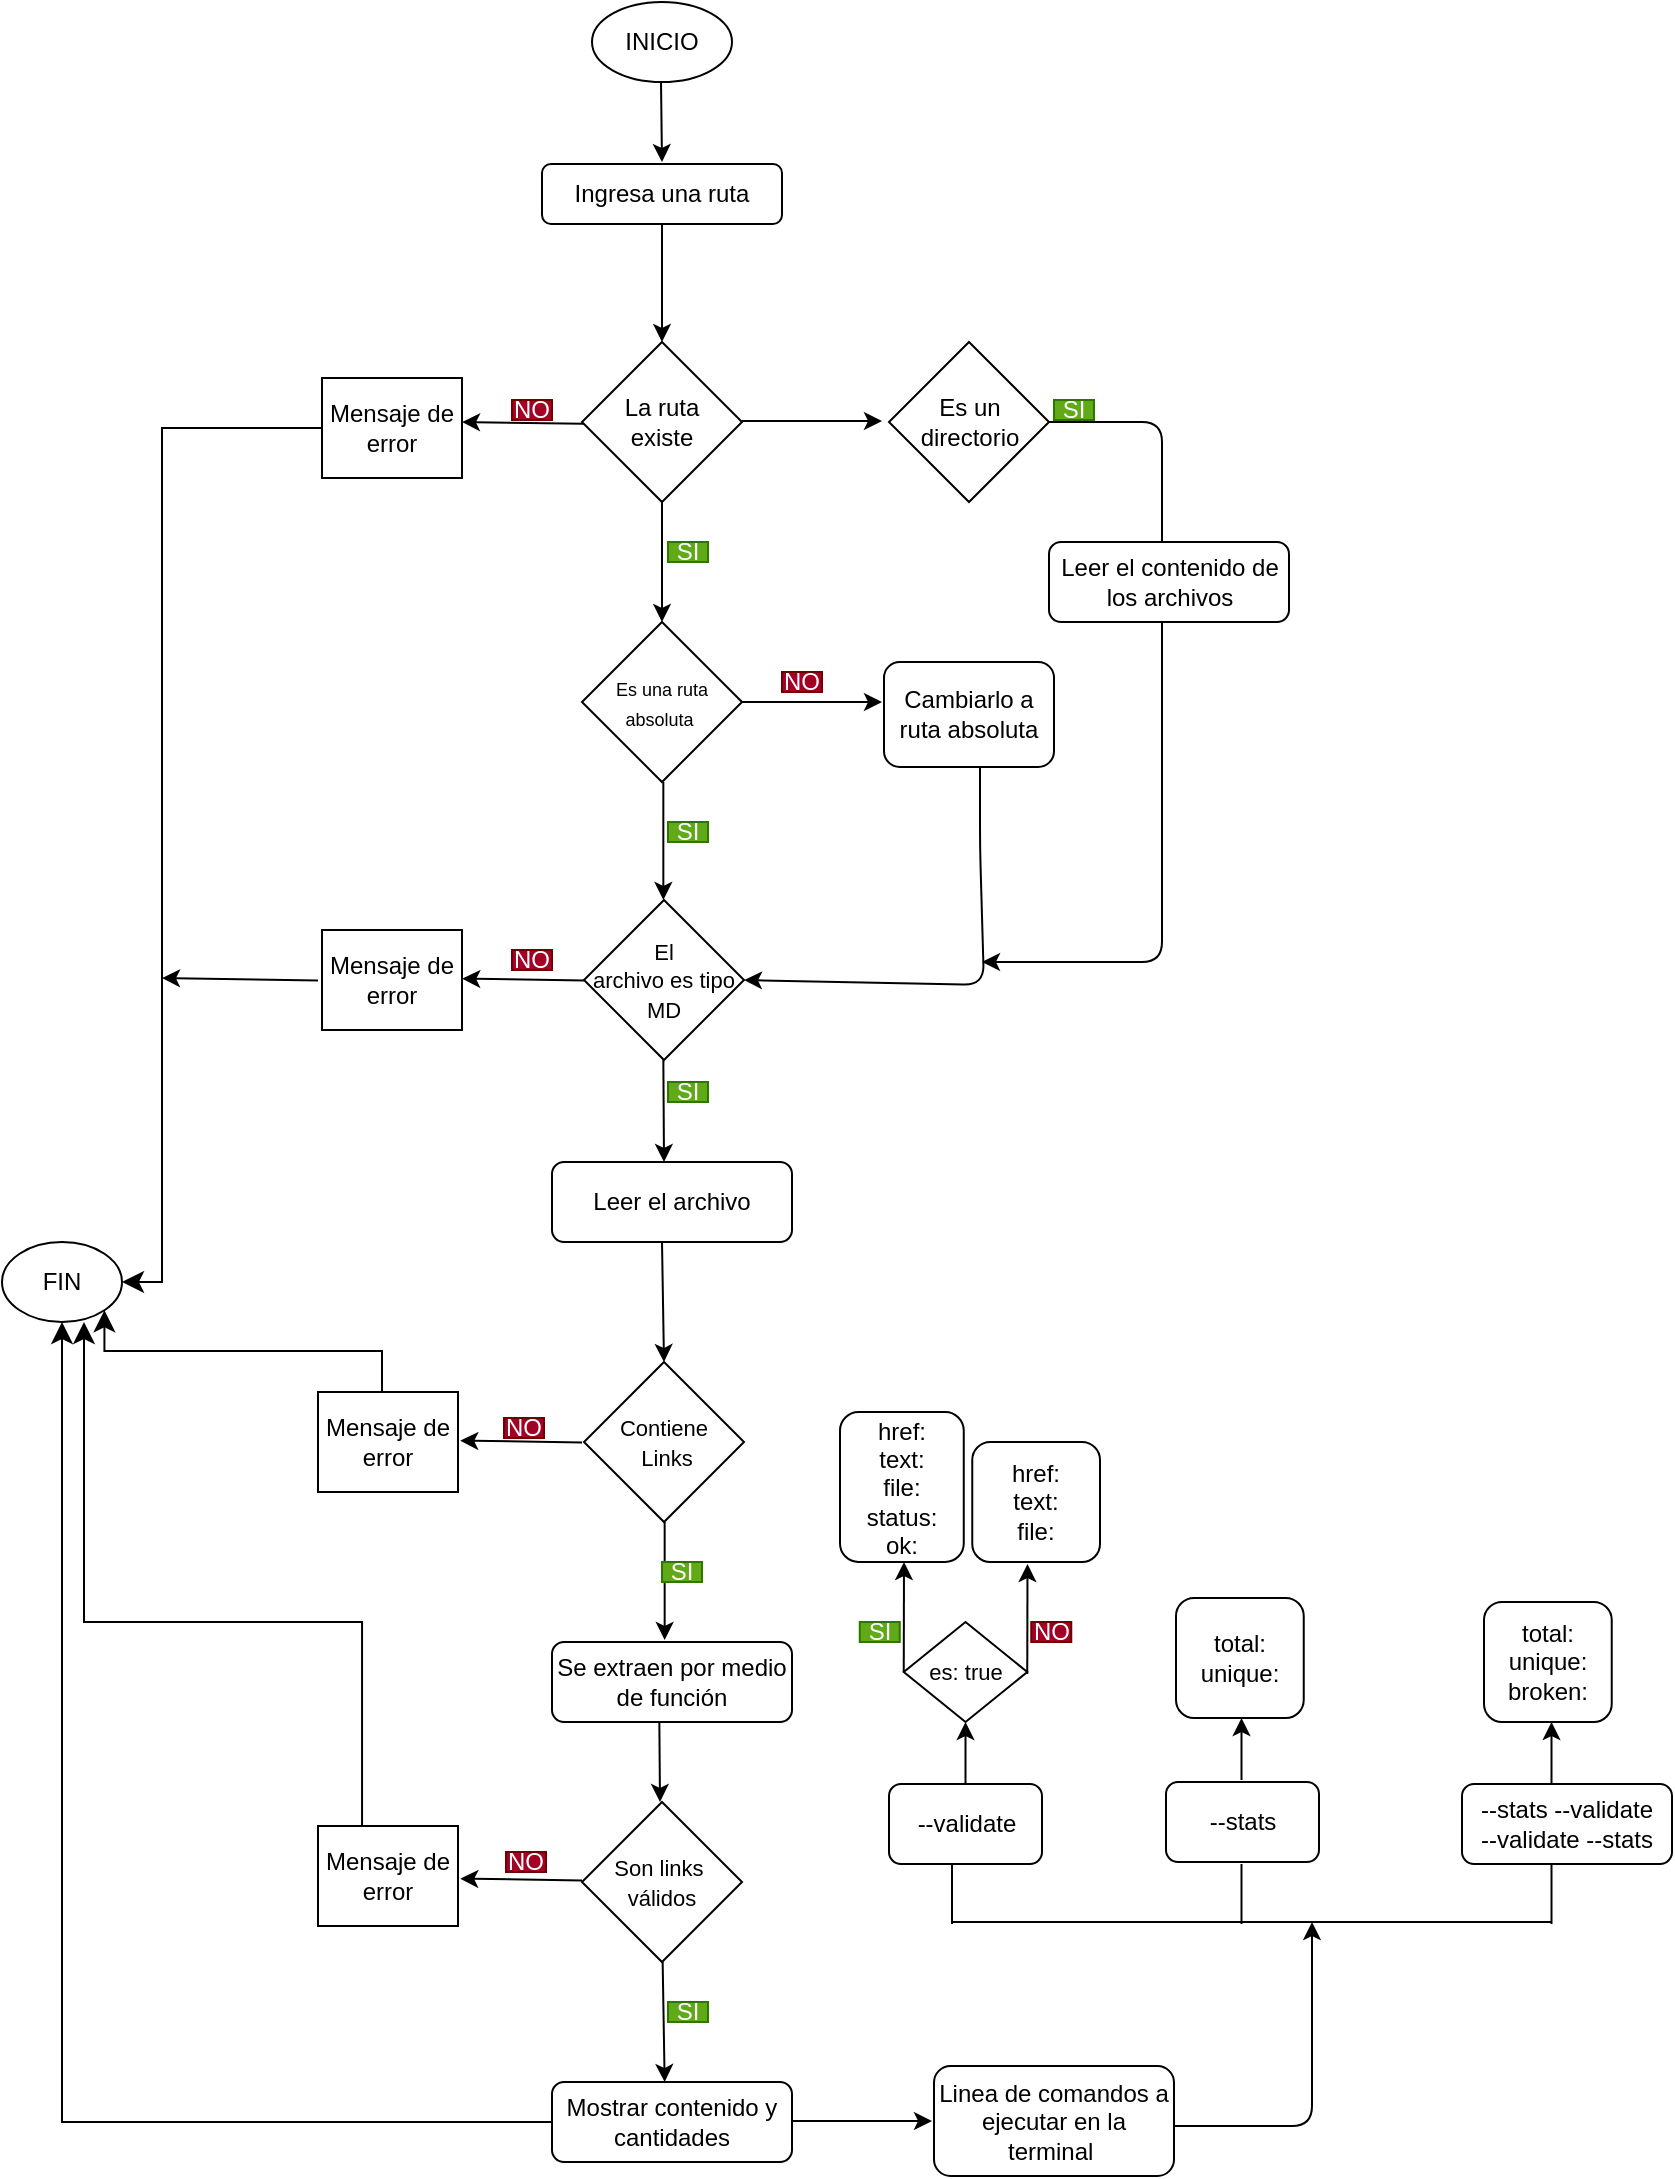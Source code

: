 <mxfile>
    <diagram id="KWtPPFrtaUI0mCAy-bBr" name="Página-1">
        <mxGraphModel dx="1759" dy="356" grid="1" gridSize="15" guides="1" tooltips="1" connect="1" arrows="1" fold="1" page="1" pageScale="1" pageWidth="850" pageHeight="1100" math="0" shadow="0">
            <root>
                <mxCell id="0"/>
                <mxCell id="1" parent="0"/>
                <mxCell id="2" value="INICIO" style="ellipse;whiteSpace=wrap;html=1;" parent="1" vertex="1">
                    <mxGeometry x="285" width="70" height="40" as="geometry"/>
                </mxCell>
                <mxCell id="3" value="Ingresa una ruta" style="rounded=1;whiteSpace=wrap;html=1;" parent="1" vertex="1">
                    <mxGeometry x="260" y="81" width="120" height="30" as="geometry"/>
                </mxCell>
                <mxCell id="23" value="" style="edgeStyle=none;html=1;fontSize=11;" parent="1" edge="1">
                    <mxGeometry relative="1" as="geometry">
                        <mxPoint x="280.87" y="210.87" as="sourcePoint"/>
                        <mxPoint x="220" y="210" as="targetPoint"/>
                    </mxGeometry>
                </mxCell>
                <mxCell id="4" value="La ruta &lt;br&gt;existe" style="rhombus;whiteSpace=wrap;html=1;" parent="1" vertex="1">
                    <mxGeometry x="280" y="170" width="80" height="80" as="geometry"/>
                </mxCell>
                <mxCell id="5" value="" style="endArrow=classic;html=1;exitX=0.5;exitY=1;exitDx=0;exitDy=0;" parent="1" source="3" edge="1">
                    <mxGeometry width="50" height="50" relative="1" as="geometry">
                        <mxPoint x="280" y="200" as="sourcePoint"/>
                        <mxPoint x="320" y="170" as="targetPoint"/>
                    </mxGeometry>
                </mxCell>
                <mxCell id="7" value="" style="endArrow=classic;html=1;exitX=0.5;exitY=1;exitDx=0;exitDy=0;" parent="1" source="4" edge="1">
                    <mxGeometry width="50" height="50" relative="1" as="geometry">
                        <mxPoint x="320.5" y="250" as="sourcePoint"/>
                        <mxPoint x="320" y="310" as="targetPoint"/>
                    </mxGeometry>
                </mxCell>
                <mxCell id="8" value="" style="endArrow=classic;html=1;exitX=0.5;exitY=1;exitDx=0;exitDy=0;" parent="1" edge="1">
                    <mxGeometry width="50" height="50" relative="1" as="geometry">
                        <mxPoint x="319.5" y="40" as="sourcePoint"/>
                        <mxPoint x="320" y="80" as="targetPoint"/>
                    </mxGeometry>
                </mxCell>
                <mxCell id="9" value="SI" style="text;html=1;strokeColor=#2D7600;fillColor=#60a917;align=center;verticalAlign=middle;whiteSpace=wrap;rounded=0;fontColor=#ffffff;" parent="1" vertex="1">
                    <mxGeometry x="323" y="270" width="20" height="10" as="geometry"/>
                </mxCell>
                <mxCell id="10" value="NO" style="text;html=1;strokeColor=#6F0000;fillColor=#a20025;align=center;verticalAlign=middle;whiteSpace=wrap;rounded=0;fontColor=#ffffff;" parent="1" vertex="1">
                    <mxGeometry x="245" y="199" width="20" height="10" as="geometry"/>
                </mxCell>
                <mxCell id="13" value="Mensaje de error" style="rounded=0;whiteSpace=wrap;html=1;" parent="1" vertex="1">
                    <mxGeometry x="150" y="188" width="70" height="50" as="geometry"/>
                </mxCell>
                <mxCell id="16" value="" style="edgeStyle=elbowEdgeStyle;elbow=horizontal;endArrow=classic;html=1;curved=0;rounded=0;endSize=8;startSize=8;exitX=0;exitY=0.5;exitDx=0;exitDy=0;entryX=1;entryY=0.5;entryDx=0;entryDy=0;" parent="1" source="13" target="17" edge="1">
                    <mxGeometry width="50" height="50" relative="1" as="geometry">
                        <mxPoint x="120" y="209" as="sourcePoint"/>
                        <mxPoint x="100" y="320" as="targetPoint"/>
                        <Array as="points">
                            <mxPoint x="70" y="560"/>
                            <mxPoint x="110" y="310"/>
                        </Array>
                    </mxGeometry>
                </mxCell>
                <mxCell id="17" value="FIN" style="ellipse;whiteSpace=wrap;html=1;" parent="1" vertex="1">
                    <mxGeometry x="-10" y="620" width="60" height="40" as="geometry"/>
                </mxCell>
                <mxCell id="18" value="&lt;font style=&quot;font-size: 9px;&quot;&gt;Es una ruta absoluta&amp;nbsp;&lt;/font&gt;" style="rhombus;whiteSpace=wrap;html=1;" parent="1" vertex="1">
                    <mxGeometry x="280" y="310" width="80" height="80" as="geometry"/>
                </mxCell>
                <mxCell id="21" value="" style="endArrow=classic;html=1;exitX=0.5;exitY=1;exitDx=0;exitDy=0;" parent="1" edge="1">
                    <mxGeometry width="50" height="50" relative="1" as="geometry">
                        <mxPoint x="320.67" y="390" as="sourcePoint"/>
                        <mxPoint x="320.67" y="449" as="targetPoint"/>
                    </mxGeometry>
                </mxCell>
                <mxCell id="28" style="edgeStyle=none;html=1;fontSize=11;" parent="1" edge="1">
                    <mxGeometry relative="1" as="geometry">
                        <mxPoint x="360" y="350" as="sourcePoint"/>
                        <mxPoint x="430" y="350" as="targetPoint"/>
                    </mxGeometry>
                </mxCell>
                <mxCell id="74" style="edgeStyle=none;html=1;fontSize=11;entryX=1;entryY=0.5;entryDx=0;entryDy=0;" parent="1" target="30" edge="1">
                    <mxGeometry relative="1" as="geometry">
                        <mxPoint x="479" y="382.5" as="sourcePoint"/>
                        <mxPoint x="380" y="491.5" as="targetPoint"/>
                        <Array as="points">
                            <mxPoint x="479" y="422.5"/>
                            <mxPoint x="481" y="491.5"/>
                        </Array>
                    </mxGeometry>
                </mxCell>
                <mxCell id="27" value="Cambiarlo a &lt;br&gt;ruta absoluta" style="rounded=1;whiteSpace=wrap;html=1;" parent="1" vertex="1">
                    <mxGeometry x="431" y="330" width="85" height="52.5" as="geometry"/>
                </mxCell>
                <mxCell id="30" value="&lt;font style=&quot;font-size: 11px;&quot;&gt;El &lt;br&gt;archivo es tipo MD&lt;br&gt;&lt;/font&gt;" style="rhombus;whiteSpace=wrap;html=1;" parent="1" vertex="1">
                    <mxGeometry x="281" y="449" width="80" height="80" as="geometry"/>
                </mxCell>
                <mxCell id="31" value="Leer el archivo" style="rounded=1;whiteSpace=wrap;html=1;" parent="1" vertex="1">
                    <mxGeometry x="265" y="580" width="120" height="40" as="geometry"/>
                </mxCell>
                <mxCell id="32" value="" style="endArrow=classic;html=1;exitX=0.5;exitY=1;exitDx=0;exitDy=0;" parent="1" edge="1">
                    <mxGeometry width="50" height="50" relative="1" as="geometry">
                        <mxPoint x="320.67" y="529" as="sourcePoint"/>
                        <mxPoint x="321" y="580" as="targetPoint"/>
                    </mxGeometry>
                </mxCell>
                <mxCell id="33" value="NO" style="text;html=1;strokeColor=#6F0000;fillColor=#a20025;align=center;verticalAlign=middle;whiteSpace=wrap;rounded=0;fontColor=#ffffff;" parent="1" vertex="1">
                    <mxGeometry x="245" y="474" width="20" height="10" as="geometry"/>
                </mxCell>
                <mxCell id="34" value="Mensaje de error" style="rounded=0;whiteSpace=wrap;html=1;" parent="1" vertex="1">
                    <mxGeometry x="150" y="464" width="70" height="50" as="geometry"/>
                </mxCell>
                <mxCell id="35" value="" style="edgeStyle=none;html=1;fontSize=11;" parent="1" edge="1">
                    <mxGeometry relative="1" as="geometry">
                        <mxPoint x="281.0" y="489.2" as="sourcePoint"/>
                        <mxPoint x="220.13" y="488.33" as="targetPoint"/>
                    </mxGeometry>
                </mxCell>
                <mxCell id="36" value="&lt;font style=&quot;font-size: 11px;&quot;&gt;Contiene&lt;br&gt;&amp;nbsp;Links&lt;br&gt;&lt;/font&gt;" style="rhombus;whiteSpace=wrap;html=1;" parent="1" vertex="1">
                    <mxGeometry x="281" y="680" width="80" height="80" as="geometry"/>
                </mxCell>
                <mxCell id="38" value="" style="endArrow=classic;html=1;exitX=0.5;exitY=1;exitDx=0;exitDy=0;entryX=0.5;entryY=0;entryDx=0;entryDy=0;" parent="1" target="36" edge="1">
                    <mxGeometry width="50" height="50" relative="1" as="geometry">
                        <mxPoint x="320.0" y="620" as="sourcePoint"/>
                        <mxPoint x="320.33" y="671" as="targetPoint"/>
                    </mxGeometry>
                </mxCell>
                <mxCell id="42" value="" style="endArrow=classic;html=1;exitX=0.5;exitY=1;exitDx=0;exitDy=0;" parent="1" edge="1">
                    <mxGeometry width="50" height="50" relative="1" as="geometry">
                        <mxPoint x="321.33" y="760" as="sourcePoint"/>
                        <mxPoint x="321.33" y="819" as="targetPoint"/>
                    </mxGeometry>
                </mxCell>
                <mxCell id="45" value="SI" style="text;html=1;strokeColor=#2D7600;fillColor=#60a917;align=center;verticalAlign=middle;whiteSpace=wrap;rounded=0;fontColor=#ffffff;" parent="1" vertex="1">
                    <mxGeometry x="320" y="780" width="20" height="10" as="geometry"/>
                </mxCell>
                <mxCell id="50" value="Se extraen por medio de función" style="rounded=1;whiteSpace=wrap;html=1;" parent="1" vertex="1">
                    <mxGeometry x="265" y="820" width="120" height="40" as="geometry"/>
                </mxCell>
                <mxCell id="51" value="NO" style="text;html=1;strokeColor=#6F0000;fillColor=#a20025;align=center;verticalAlign=middle;whiteSpace=wrap;rounded=0;fontColor=#ffffff;" parent="1" vertex="1">
                    <mxGeometry x="241" y="708" width="20" height="10" as="geometry"/>
                </mxCell>
                <mxCell id="52" value="Mensaje de error" style="rounded=0;whiteSpace=wrap;html=1;" parent="1" vertex="1">
                    <mxGeometry x="148" y="695" width="70" height="50" as="geometry"/>
                </mxCell>
                <mxCell id="53" value="" style="edgeStyle=none;html=1;fontSize=11;" parent="1" edge="1">
                    <mxGeometry relative="1" as="geometry">
                        <mxPoint x="280.0" y="720.2" as="sourcePoint"/>
                        <mxPoint x="219.13" y="719.33" as="targetPoint"/>
                    </mxGeometry>
                </mxCell>
                <mxCell id="56" value="&lt;font style=&quot;font-size: 11px;&quot;&gt;Son links&amp;nbsp;&lt;br&gt;válidos&lt;br&gt;&lt;/font&gt;" style="rhombus;whiteSpace=wrap;html=1;" parent="1" vertex="1">
                    <mxGeometry x="280" y="900" width="80" height="80" as="geometry"/>
                </mxCell>
                <mxCell id="61" value="" style="edgeStyle=elbowEdgeStyle;elbow=vertical;endArrow=classic;html=1;curved=0;rounded=0;endSize=8;startSize=8;fontSize=11;entryX=1;entryY=1;entryDx=0;entryDy=0;" parent="1" target="17" edge="1">
                    <mxGeometry width="50" height="50" relative="1" as="geometry">
                        <mxPoint x="180" y="695" as="sourcePoint"/>
                        <mxPoint x="230" y="645" as="targetPoint"/>
                    </mxGeometry>
                </mxCell>
                <mxCell id="62" value="" style="edgeStyle=none;html=1;fontSize=11;" parent="1" edge="1">
                    <mxGeometry relative="1" as="geometry">
                        <mxPoint x="148.0" y="489.2" as="sourcePoint"/>
                        <mxPoint x="70" y="488" as="targetPoint"/>
                    </mxGeometry>
                </mxCell>
                <mxCell id="63" value="" style="endArrow=classic;html=1;exitX=0.5;exitY=1;exitDx=0;exitDy=0;" parent="1" edge="1">
                    <mxGeometry width="50" height="50" relative="1" as="geometry">
                        <mxPoint x="318.67" y="860" as="sourcePoint"/>
                        <mxPoint x="319" y="900" as="targetPoint"/>
                    </mxGeometry>
                </mxCell>
                <mxCell id="65" value="SI" style="text;html=1;strokeColor=#2D7600;fillColor=#60a917;align=center;verticalAlign=middle;whiteSpace=wrap;rounded=0;fontColor=#ffffff;" parent="1" vertex="1">
                    <mxGeometry x="323" y="1000" width="20" height="10" as="geometry"/>
                </mxCell>
                <mxCell id="66" value="" style="endArrow=classic;html=1;exitX=0.5;exitY=1;exitDx=0;exitDy=0;entryX=0.5;entryY=0;entryDx=0;entryDy=0;" parent="1" edge="1">
                    <mxGeometry width="50" height="50" relative="1" as="geometry">
                        <mxPoint x="320.33" y="980" as="sourcePoint"/>
                        <mxPoint x="321.33" y="1040" as="targetPoint"/>
                    </mxGeometry>
                </mxCell>
                <mxCell id="67" value="Mostrar contenido y cantidades" style="rounded=1;whiteSpace=wrap;html=1;" parent="1" vertex="1">
                    <mxGeometry x="265" y="1040" width="120" height="40" as="geometry"/>
                </mxCell>
                <mxCell id="68" value="Mensaje de error" style="rounded=0;whiteSpace=wrap;html=1;" parent="1" vertex="1">
                    <mxGeometry x="148" y="912" width="70" height="50" as="geometry"/>
                </mxCell>
                <mxCell id="69" value="" style="edgeStyle=none;html=1;fontSize=11;" parent="1" edge="1">
                    <mxGeometry relative="1" as="geometry">
                        <mxPoint x="280.0" y="939.2" as="sourcePoint"/>
                        <mxPoint x="219.13" y="938.33" as="targetPoint"/>
                    </mxGeometry>
                </mxCell>
                <mxCell id="70" value="NO" style="text;html=1;strokeColor=#6F0000;fillColor=#a20025;align=center;verticalAlign=middle;whiteSpace=wrap;rounded=0;fontColor=#ffffff;" parent="1" vertex="1">
                    <mxGeometry x="242" y="925" width="20" height="10" as="geometry"/>
                </mxCell>
                <mxCell id="71" value="" style="edgeStyle=elbowEdgeStyle;elbow=vertical;endArrow=classic;html=1;curved=0;rounded=0;endSize=8;startSize=8;fontSize=11;entryX=0.5;entryY=1;entryDx=0;entryDy=0;" parent="1" edge="1">
                    <mxGeometry width="50" height="50" relative="1" as="geometry">
                        <mxPoint x="170.03" y="912" as="sourcePoint"/>
                        <mxPoint x="31" y="660" as="targetPoint"/>
                        <Array as="points">
                            <mxPoint x="191" y="810"/>
                            <mxPoint x="121" y="780"/>
                            <mxPoint x="131" y="830"/>
                            <mxPoint x="211" y="870"/>
                        </Array>
                    </mxGeometry>
                </mxCell>
                <mxCell id="72" value="" style="edgeStyle=segmentEdgeStyle;endArrow=classic;html=1;curved=0;rounded=0;endSize=8;startSize=8;fontSize=11;" parent="1" target="17" edge="1">
                    <mxGeometry width="50" height="50" relative="1" as="geometry">
                        <mxPoint x="265" y="1060" as="sourcePoint"/>
                        <mxPoint x="10" y="680" as="targetPoint"/>
                    </mxGeometry>
                </mxCell>
                <mxCell id="73" value="SI" style="text;html=1;strokeColor=#2D7600;fillColor=#60a917;align=center;verticalAlign=middle;whiteSpace=wrap;rounded=0;fontColor=#ffffff;" parent="1" vertex="1">
                    <mxGeometry x="323" y="540" width="20" height="10" as="geometry"/>
                </mxCell>
                <mxCell id="76" value="SI" style="text;html=1;strokeColor=#2D7600;fillColor=#60a917;align=center;verticalAlign=middle;whiteSpace=wrap;rounded=0;fontColor=#ffffff;" parent="1" vertex="1">
                    <mxGeometry x="323" y="410" width="20" height="10" as="geometry"/>
                </mxCell>
                <mxCell id="77" value="NO" style="text;html=1;strokeColor=#6F0000;fillColor=#a20025;align=center;verticalAlign=middle;whiteSpace=wrap;rounded=0;fontColor=#ffffff;" parent="1" vertex="1">
                    <mxGeometry x="380" y="335" width="20" height="10" as="geometry"/>
                </mxCell>
                <mxCell id="78" value="Es un directorio" style="rhombus;whiteSpace=wrap;html=1;" vertex="1" parent="1">
                    <mxGeometry x="433.5" y="170" width="80" height="80" as="geometry"/>
                </mxCell>
                <mxCell id="79" style="edgeStyle=none;html=1;fontSize=11;exitX=1;exitY=0.5;exitDx=0;exitDy=0;" edge="1" parent="1" source="78">
                    <mxGeometry relative="1" as="geometry">
                        <mxPoint x="549" y="209" as="sourcePoint"/>
                        <mxPoint x="480" y="480" as="targetPoint"/>
                        <Array as="points">
                            <mxPoint x="570" y="210"/>
                            <mxPoint x="570" y="480"/>
                        </Array>
                    </mxGeometry>
                </mxCell>
                <mxCell id="80" value="Leer el contenido de los archivos" style="rounded=1;whiteSpace=wrap;html=1;" vertex="1" parent="1">
                    <mxGeometry x="513.5" y="270" width="120" height="40" as="geometry"/>
                </mxCell>
                <mxCell id="82" style="edgeStyle=none;html=1;fontSize=11;" edge="1" parent="1">
                    <mxGeometry relative="1" as="geometry">
                        <mxPoint x="360" y="209.5" as="sourcePoint"/>
                        <mxPoint x="430" y="209.5" as="targetPoint"/>
                    </mxGeometry>
                </mxCell>
                <mxCell id="83" value="SI" style="text;html=1;strokeColor=#2D7600;fillColor=#60a917;align=center;verticalAlign=middle;whiteSpace=wrap;rounded=0;fontColor=#ffffff;" vertex="1" parent="1">
                    <mxGeometry x="516" y="199" width="20" height="10" as="geometry"/>
                </mxCell>
                <mxCell id="84" style="edgeStyle=none;html=1;fontSize=11;" edge="1" parent="1">
                    <mxGeometry relative="1" as="geometry">
                        <mxPoint x="385" y="1059.5" as="sourcePoint"/>
                        <mxPoint x="455" y="1059.5" as="targetPoint"/>
                    </mxGeometry>
                </mxCell>
                <mxCell id="85" value="Linea de comandos a ejecutar en la terminal&amp;nbsp;" style="rounded=1;whiteSpace=wrap;html=1;" vertex="1" parent="1">
                    <mxGeometry x="456" y="1032" width="120" height="55" as="geometry"/>
                </mxCell>
                <mxCell id="86" style="edgeStyle=none;html=1;fontSize=11;" edge="1" parent="1">
                    <mxGeometry relative="1" as="geometry">
                        <mxPoint x="576" y="1062" as="sourcePoint"/>
                        <mxPoint x="645" y="960" as="targetPoint"/>
                        <Array as="points">
                            <mxPoint x="645" y="1062"/>
                            <mxPoint x="645" y="1005"/>
                        </Array>
                    </mxGeometry>
                </mxCell>
                <mxCell id="88" value="--validate" style="rounded=1;whiteSpace=wrap;html=1;" vertex="1" parent="1">
                    <mxGeometry x="433.5" y="891" width="76.5" height="40" as="geometry"/>
                </mxCell>
                <mxCell id="89" value="--stats" style="rounded=1;whiteSpace=wrap;html=1;" vertex="1" parent="1">
                    <mxGeometry x="572" y="890" width="76.5" height="40" as="geometry"/>
                </mxCell>
                <mxCell id="90" value="--stats --validate&lt;br&gt;--validate --stats" style="rounded=1;whiteSpace=wrap;html=1;" vertex="1" parent="1">
                    <mxGeometry x="720" y="891" width="105" height="40" as="geometry"/>
                </mxCell>
                <mxCell id="91" value="" style="endArrow=none;html=1;" edge="1" parent="1">
                    <mxGeometry width="50" height="50" relative="1" as="geometry">
                        <mxPoint x="465" y="960" as="sourcePoint"/>
                        <mxPoint x="765" y="960" as="targetPoint"/>
                    </mxGeometry>
                </mxCell>
                <mxCell id="92" value="" style="endArrow=none;html=1;" edge="1" parent="1">
                    <mxGeometry width="50" height="50" relative="1" as="geometry">
                        <mxPoint x="465" y="961" as="sourcePoint"/>
                        <mxPoint x="465" y="931" as="targetPoint"/>
                    </mxGeometry>
                </mxCell>
                <mxCell id="94" value="" style="endArrow=none;html=1;" edge="1" parent="1">
                    <mxGeometry width="50" height="50" relative="1" as="geometry">
                        <mxPoint x="609.75" y="961" as="sourcePoint"/>
                        <mxPoint x="609.75" y="931" as="targetPoint"/>
                    </mxGeometry>
                </mxCell>
                <mxCell id="95" value="" style="endArrow=none;html=1;" edge="1" parent="1">
                    <mxGeometry width="50" height="50" relative="1" as="geometry">
                        <mxPoint x="764.75" y="961" as="sourcePoint"/>
                        <mxPoint x="764.75" y="931" as="targetPoint"/>
                    </mxGeometry>
                </mxCell>
                <mxCell id="96" value="&lt;font style=&quot;font-size: 11px;&quot;&gt;es: true&lt;br&gt;&lt;/font&gt;" style="rhombus;whiteSpace=wrap;html=1;" vertex="1" parent="1">
                    <mxGeometry x="440.88" y="810" width="61.75" height="50" as="geometry"/>
                </mxCell>
                <mxCell id="97" value="" style="endArrow=classic;html=1;entryX=0.5;entryY=1;entryDx=0;entryDy=0;exitX=0.5;exitY=0;exitDx=0;exitDy=0;" edge="1" parent="1" source="88" target="96">
                    <mxGeometry width="50" height="50" relative="1" as="geometry">
                        <mxPoint x="480" y="885" as="sourcePoint"/>
                        <mxPoint x="456" y="860" as="targetPoint"/>
                    </mxGeometry>
                </mxCell>
                <mxCell id="98" value="" style="endArrow=classic;html=1;exitX=0;exitY=0.5;exitDx=0;exitDy=0;" edge="1" parent="1" source="96">
                    <mxGeometry width="50" height="50" relative="1" as="geometry">
                        <mxPoint x="440.88" y="822" as="sourcePoint"/>
                        <mxPoint x="441" y="780" as="targetPoint"/>
                    </mxGeometry>
                </mxCell>
                <mxCell id="99" value="" style="endArrow=classic;html=1;exitX=0;exitY=0.5;exitDx=0;exitDy=0;" edge="1" parent="1">
                    <mxGeometry width="50" height="50" relative="1" as="geometry">
                        <mxPoint x="502.63" y="836" as="sourcePoint"/>
                        <mxPoint x="502.75" y="781" as="targetPoint"/>
                    </mxGeometry>
                </mxCell>
                <mxCell id="100" value="SI" style="text;html=1;strokeColor=#2D7600;fillColor=#60a917;align=center;verticalAlign=middle;whiteSpace=wrap;rounded=0;fontColor=#ffffff;" vertex="1" parent="1">
                    <mxGeometry x="418.88" y="810" width="20" height="10" as="geometry"/>
                </mxCell>
                <mxCell id="101" value="NO" style="text;html=1;strokeColor=#6F0000;fillColor=#a20025;align=center;verticalAlign=middle;whiteSpace=wrap;rounded=0;fontColor=#ffffff;" vertex="1" parent="1">
                    <mxGeometry x="504.63" y="810" width="20" height="10" as="geometry"/>
                </mxCell>
                <mxCell id="103" value="href:&lt;br&gt;text:&lt;br&gt;file:&lt;br&gt;status:&lt;br&gt;ok:" style="rounded=1;whiteSpace=wrap;html=1;" vertex="1" parent="1">
                    <mxGeometry x="409" y="705" width="61.88" height="75" as="geometry"/>
                </mxCell>
                <mxCell id="104" value="href:&lt;br&gt;text:&lt;br&gt;file:" style="rounded=1;whiteSpace=wrap;html=1;" vertex="1" parent="1">
                    <mxGeometry x="475.13" y="720" width="63.87" height="60" as="geometry"/>
                </mxCell>
                <mxCell id="105" value="" style="endArrow=classic;html=1;entryX=0.5;entryY=1;entryDx=0;entryDy=0;exitX=0.5;exitY=0;exitDx=0;exitDy=0;" edge="1" parent="1">
                    <mxGeometry width="50" height="50" relative="1" as="geometry">
                        <mxPoint x="609.75" y="889" as="sourcePoint"/>
                        <mxPoint x="609.755" y="858" as="targetPoint"/>
                    </mxGeometry>
                </mxCell>
                <mxCell id="106" value="total:&lt;br&gt;unique:" style="rounded=1;whiteSpace=wrap;html=1;" vertex="1" parent="1">
                    <mxGeometry x="577" y="798" width="63.87" height="60" as="geometry"/>
                </mxCell>
                <mxCell id="107" value="" style="endArrow=classic;html=1;entryX=0.5;entryY=1;entryDx=0;entryDy=0;exitX=0.5;exitY=0;exitDx=0;exitDy=0;" edge="1" parent="1">
                    <mxGeometry width="50" height="50" relative="1" as="geometry">
                        <mxPoint x="764.75" y="891" as="sourcePoint"/>
                        <mxPoint x="764.755" y="860" as="targetPoint"/>
                    </mxGeometry>
                </mxCell>
                <mxCell id="108" value="total:&lt;br&gt;unique:&lt;br&gt;broken:" style="rounded=1;whiteSpace=wrap;html=1;" vertex="1" parent="1">
                    <mxGeometry x="731" y="800" width="63.87" height="60" as="geometry"/>
                </mxCell>
            </root>
        </mxGraphModel>
    </diagram>
</mxfile>